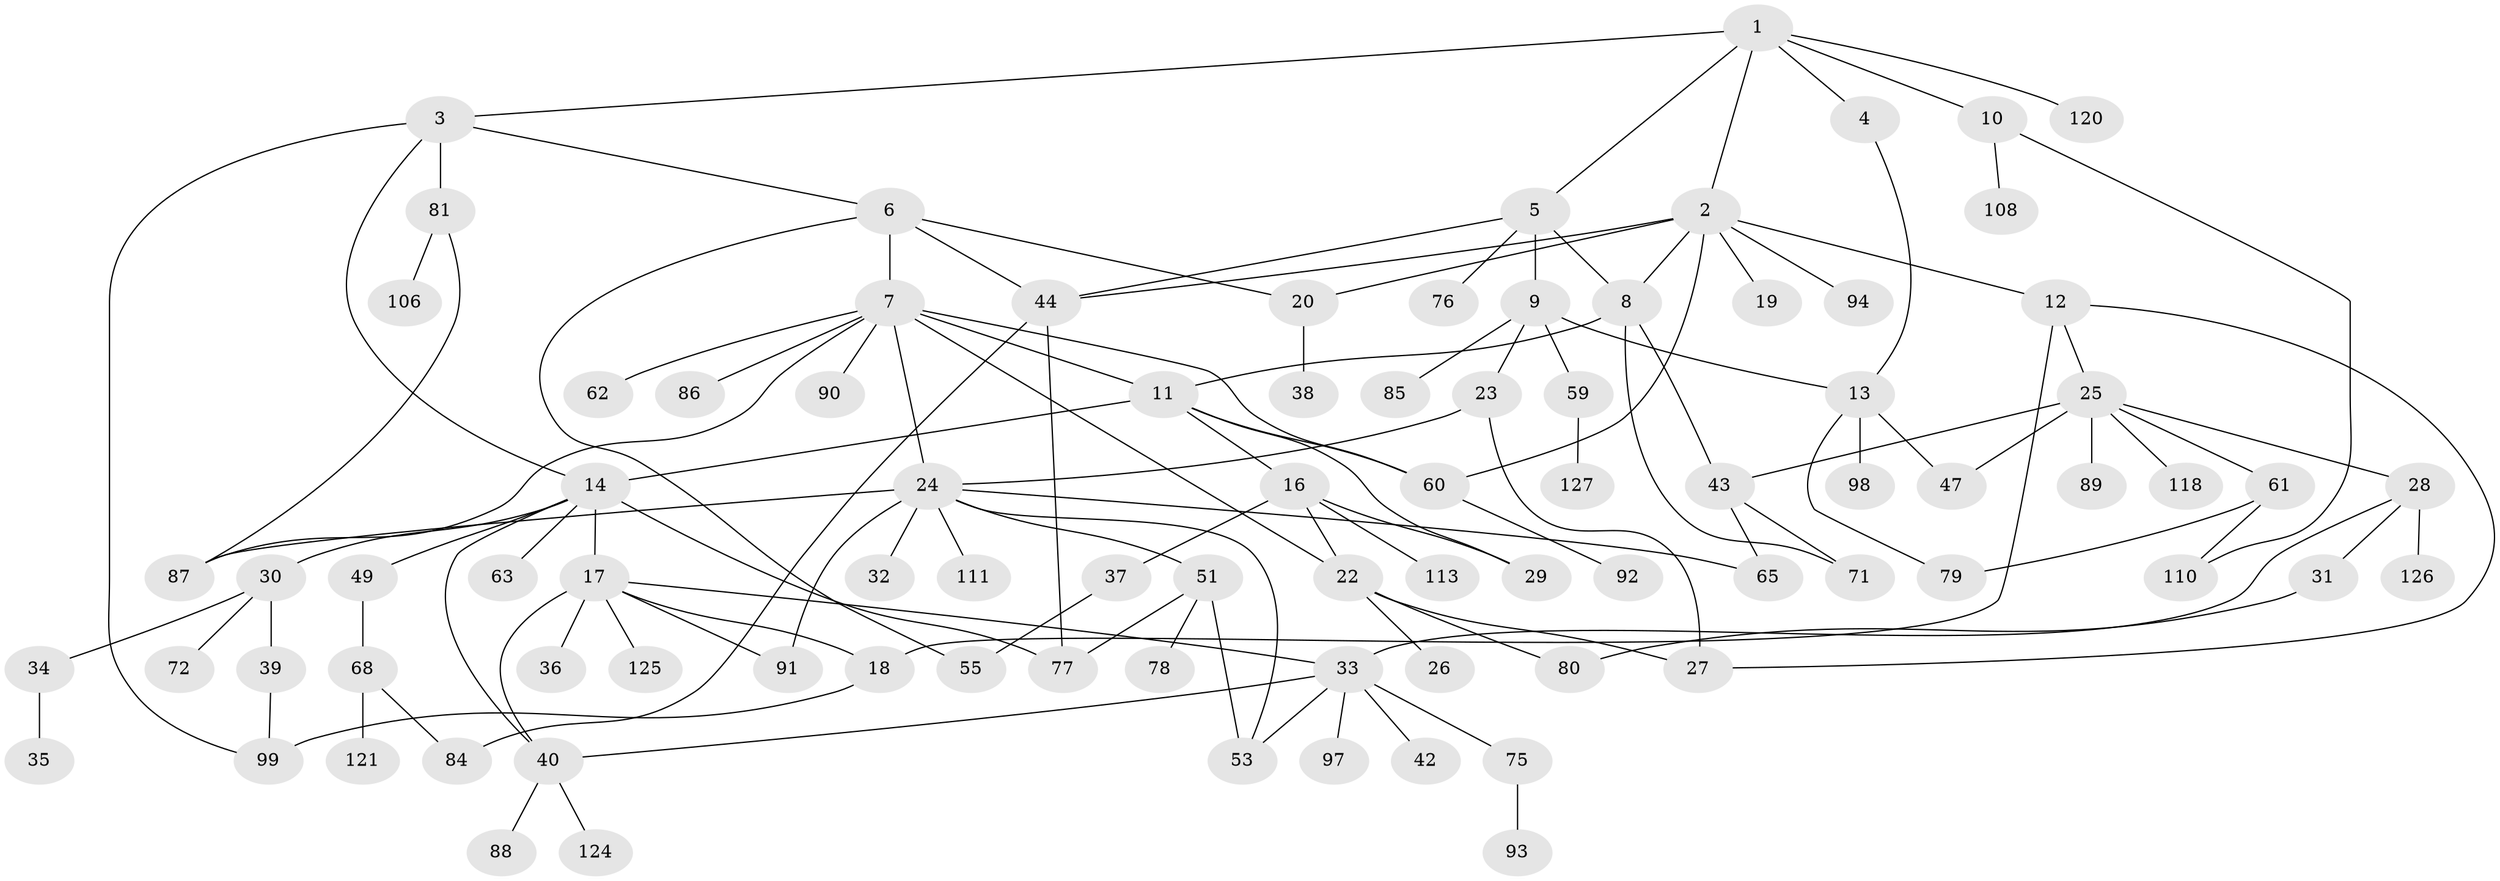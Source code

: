 // original degree distribution, {6: 0.023622047244094488, 8: 0.015748031496062992, 5: 0.07086614173228346, 2: 0.33070866141732286, 4: 0.07874015748031496, 3: 0.16535433070866143, 1: 0.29133858267716534, 7: 0.023622047244094488}
// Generated by graph-tools (version 1.1) at 2025/17/03/04/25 18:17:04]
// undirected, 88 vertices, 123 edges
graph export_dot {
graph [start="1"]
  node [color=gray90,style=filled];
  1;
  2;
  3;
  4;
  5;
  6 [super="+41"];
  7 [super="+58"];
  8 [super="+74"];
  9;
  10;
  11 [super="+69+48"];
  12 [super="+15"];
  13 [super="+70+95+73"];
  14 [super="+21"];
  16 [super="+57+56"];
  17 [super="+96+52"];
  18 [super="+45"];
  19;
  20;
  22;
  23;
  24 [super="+83"];
  25;
  26;
  27;
  28;
  29;
  30;
  31;
  32 [super="+46"];
  33 [super="+64"];
  34;
  35 [super="+107"];
  36;
  37;
  38;
  39 [super="+100"];
  40;
  42;
  43 [super="+66+54"];
  44 [super="+50"];
  47;
  49;
  51 [super="+82"];
  53 [super="+103"];
  55;
  59;
  60 [super="+67"];
  61 [super="+104"];
  62;
  63;
  65;
  68;
  71;
  72;
  75;
  76;
  77 [super="+122"];
  78;
  79;
  80;
  81;
  84;
  85;
  86;
  87 [super="+114"];
  88;
  89 [super="+101+112"];
  90;
  91 [super="+123"];
  92 [super="+102"];
  93;
  94;
  97;
  98;
  99;
  106;
  108 [super="+109"];
  110;
  111;
  113;
  118;
  120;
  121;
  124;
  125;
  126;
  127;
  1 -- 2;
  1 -- 3;
  1 -- 4;
  1 -- 5;
  1 -- 10;
  1 -- 120;
  2 -- 12;
  2 -- 19;
  2 -- 44;
  2 -- 60;
  2 -- 94;
  2 -- 20;
  2 -- 8;
  3 -- 6;
  3 -- 81;
  3 -- 99;
  3 -- 14;
  4 -- 13;
  5 -- 8;
  5 -- 9;
  5 -- 76;
  5 -- 44;
  6 -- 7;
  6 -- 20;
  6 -- 55;
  6 -- 44;
  7 -- 11;
  7 -- 22;
  7 -- 86;
  7 -- 90;
  7 -- 87;
  7 -- 24;
  7 -- 60;
  7 -- 62;
  8 -- 43;
  8 -- 71;
  8 -- 11;
  9 -- 23;
  9 -- 59;
  9 -- 85;
  9 -- 13;
  10 -- 108;
  10 -- 110;
  11 -- 14;
  11 -- 16;
  11 -- 29;
  11 -- 60;
  12 -- 25;
  12 -- 27;
  12 -- 18;
  13 -- 47;
  13 -- 98;
  13 -- 79;
  14 -- 17;
  14 -- 49;
  14 -- 77;
  14 -- 30;
  14 -- 40;
  14 -- 63;
  16 -- 37;
  16 -- 29;
  16 -- 113;
  16 -- 22;
  17 -- 18;
  17 -- 36;
  17 -- 91;
  17 -- 40;
  17 -- 125;
  17 -- 33;
  18 -- 99;
  20 -- 38;
  22 -- 26;
  22 -- 80;
  22 -- 27;
  23 -- 24;
  23 -- 27;
  24 -- 32;
  24 -- 51;
  24 -- 65;
  24 -- 111;
  24 -- 87;
  24 -- 91;
  24 -- 53;
  25 -- 28;
  25 -- 43;
  25 -- 47;
  25 -- 61;
  25 -- 89;
  25 -- 118;
  28 -- 31;
  28 -- 33;
  28 -- 126;
  30 -- 34;
  30 -- 39;
  30 -- 72;
  31 -- 80;
  33 -- 42;
  33 -- 53;
  33 -- 97;
  33 -- 40;
  33 -- 75;
  34 -- 35;
  37 -- 55;
  39 -- 99;
  40 -- 88;
  40 -- 124;
  43 -- 71;
  43 -- 65;
  44 -- 84;
  44 -- 77;
  49 -- 68;
  51 -- 78;
  51 -- 77;
  51 -- 53;
  59 -- 127;
  60 -- 92;
  61 -- 110;
  61 -- 79;
  68 -- 84;
  68 -- 121;
  75 -- 93;
  81 -- 87;
  81 -- 106;
}
